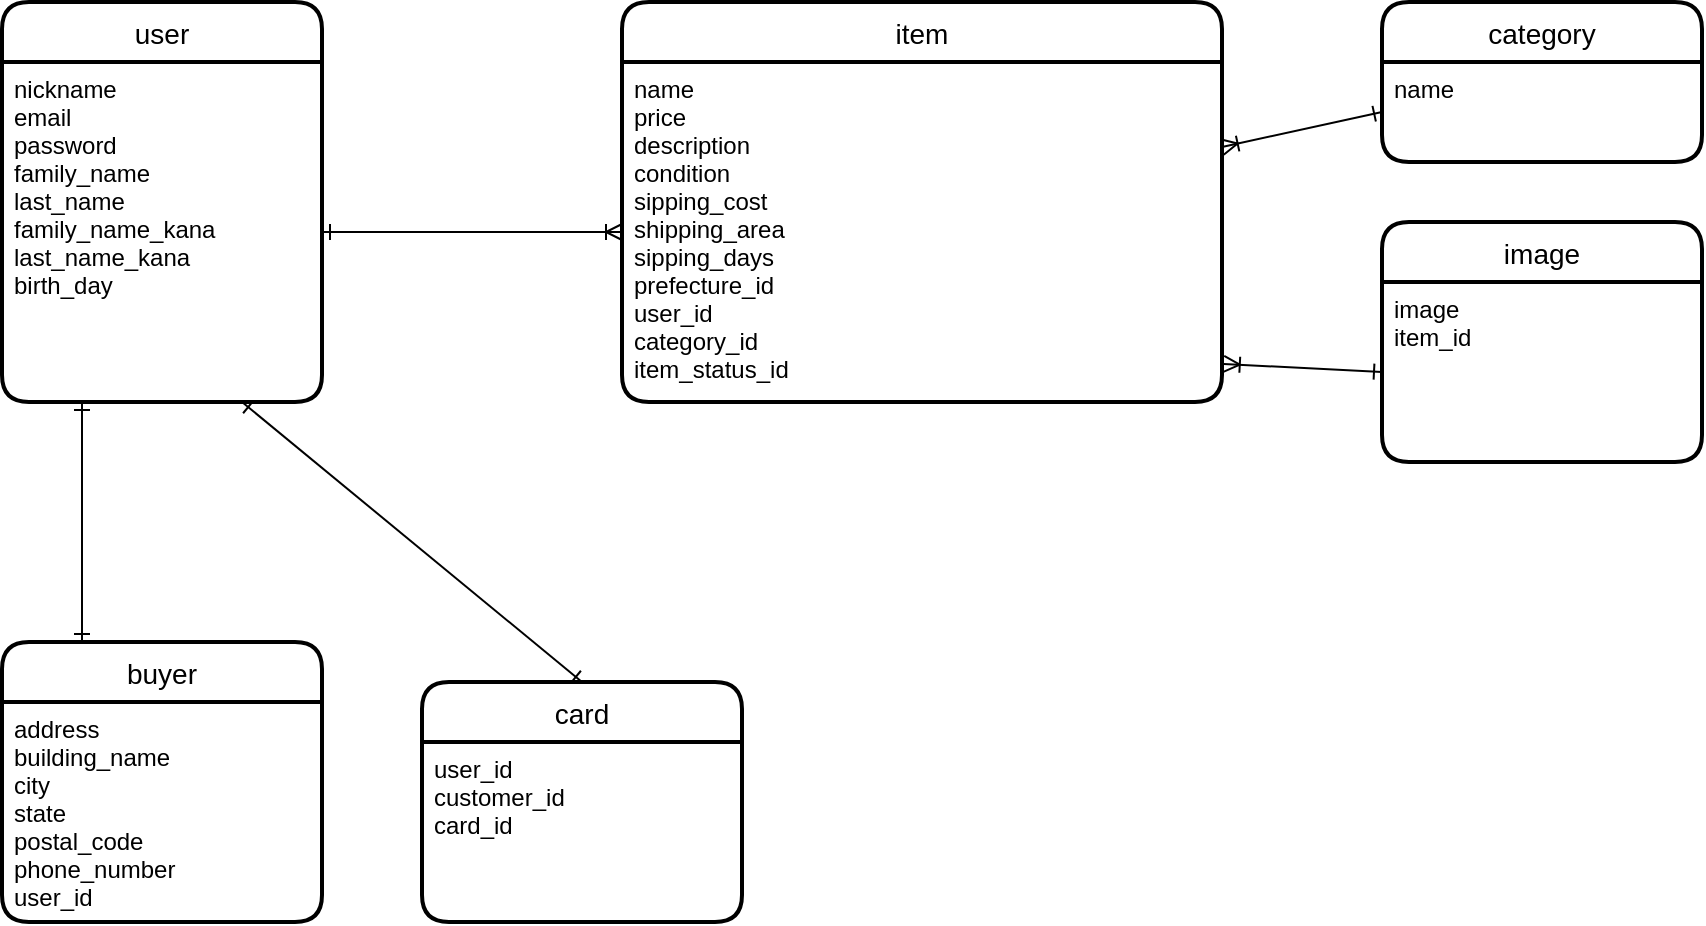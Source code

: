 <mxfile>
    <diagram id="LAl_s-TVtEUcJMaHUfCz" name="ページ1">
        <mxGraphModel dx="612" dy="847" grid="1" gridSize="10" guides="1" tooltips="1" connect="1" arrows="1" fold="1" page="1" pageScale="1" pageWidth="827" pageHeight="1169" math="0" shadow="0">
            <root>
                <mxCell id="0"/>
                <mxCell id="1" parent="0"/>
                <mxCell id="47" value="user" style="swimlane;childLayout=stackLayout;horizontal=1;startSize=30;horizontalStack=0;rounded=1;fontSize=14;fontStyle=0;strokeWidth=2;resizeParent=0;resizeLast=1;shadow=0;dashed=0;align=center;verticalAlign=middle;" vertex="1" parent="1">
                    <mxGeometry x="30" y="40" width="160" height="200" as="geometry"/>
                </mxCell>
                <mxCell id="48" value="nickname&#10;email&#10;password&#10;family_name&#10;last_name&#10;family_name_kana&#10;last_name_kana&#10;birth_day" style="align=left;strokeColor=none;fillColor=none;spacingLeft=4;fontSize=12;verticalAlign=top;resizable=0;rotatable=0;part=1;" vertex="1" parent="47">
                    <mxGeometry y="30" width="160" height="170" as="geometry"/>
                </mxCell>
                <mxCell id="52" value="item" style="swimlane;childLayout=stackLayout;horizontal=1;startSize=30;horizontalStack=0;rounded=1;fontSize=14;fontStyle=0;strokeWidth=2;resizeParent=0;resizeLast=1;shadow=0;dashed=0;align=center;" vertex="1" parent="1">
                    <mxGeometry x="340" y="40" width="300" height="200" as="geometry"/>
                </mxCell>
                <mxCell id="53" value="name&#10;price&#10;description&#10;condition&#10;sipping_cost&#10;shipping_area&#10;sipping_days&#10;prefecture_id&#10;user_id&#10;category_id&#10;item_status_id" style="align=left;strokeColor=none;fillColor=none;spacingLeft=4;fontSize=12;verticalAlign=top;resizable=0;rotatable=0;part=1;" vertex="1" parent="52">
                    <mxGeometry y="30" width="300" height="170" as="geometry"/>
                </mxCell>
                <mxCell id="56" value="category" style="swimlane;childLayout=stackLayout;horizontal=1;startSize=30;horizontalStack=0;rounded=1;fontSize=14;fontStyle=0;strokeWidth=2;resizeParent=0;resizeLast=1;shadow=0;dashed=0;align=center;" vertex="1" parent="1">
                    <mxGeometry x="720" y="40" width="160" height="80" as="geometry"/>
                </mxCell>
                <mxCell id="57" value="name" style="align=left;strokeColor=none;fillColor=none;spacingLeft=4;fontSize=12;verticalAlign=top;resizable=0;rotatable=0;part=1;" vertex="1" parent="56">
                    <mxGeometry y="30" width="160" height="50" as="geometry"/>
                </mxCell>
                <mxCell id="63" style="edgeStyle=orthogonalEdgeStyle;rounded=0;orthogonalLoop=1;jettySize=auto;html=1;exitX=0.5;exitY=1;exitDx=0;exitDy=0;" edge="1" parent="56" source="57" target="57">
                    <mxGeometry relative="1" as="geometry"/>
                </mxCell>
                <mxCell id="75" value="" style="fontSize=12;html=1;endArrow=ERoneToMany;startArrow=ERone;entryX=1;entryY=0.25;entryDx=0;entryDy=0;exitX=0;exitY=0.5;exitDx=0;exitDy=0;startFill=0;" edge="1" parent="1" source="57" target="53">
                    <mxGeometry width="100" height="100" relative="1" as="geometry">
                        <mxPoint x="670" y="70" as="sourcePoint"/>
                        <mxPoint x="750" y="30" as="targetPoint"/>
                    </mxGeometry>
                </mxCell>
                <mxCell id="79" value="image" style="swimlane;childLayout=stackLayout;horizontal=1;startSize=30;horizontalStack=0;rounded=1;fontSize=14;fontStyle=0;strokeWidth=2;resizeParent=0;resizeLast=1;shadow=0;dashed=0;align=center;" vertex="1" parent="1">
                    <mxGeometry x="720" y="150" width="160" height="120" as="geometry"/>
                </mxCell>
                <mxCell id="80" value="image&#10;item_id" style="align=left;strokeColor=none;fillColor=none;spacingLeft=4;fontSize=12;verticalAlign=top;resizable=0;rotatable=0;part=1;" vertex="1" parent="79">
                    <mxGeometry y="30" width="160" height="90" as="geometry"/>
                </mxCell>
                <mxCell id="81" value="" style="fontSize=12;html=1;endArrow=ERoneToMany;startArrow=ERone;exitX=0;exitY=0.5;exitDx=0;exitDy=0;entryX=1.003;entryY=0.888;entryDx=0;entryDy=0;entryPerimeter=0;startFill=0;" edge="1" parent="1" source="80" target="53">
                    <mxGeometry width="100" height="100" relative="1" as="geometry">
                        <mxPoint x="500" y="500" as="sourcePoint"/>
                        <mxPoint x="226" y="425" as="targetPoint"/>
                    </mxGeometry>
                </mxCell>
                <mxCell id="83" value="buyer" style="swimlane;childLayout=stackLayout;horizontal=1;startSize=30;horizontalStack=0;rounded=1;fontSize=14;fontStyle=0;strokeWidth=2;resizeParent=0;resizeLast=1;shadow=0;dashed=0;align=center;" vertex="1" parent="1">
                    <mxGeometry x="30" y="360" width="160" height="140" as="geometry"/>
                </mxCell>
                <mxCell id="84" value="address&#10;building_name&#10;city&#10;state&#10;postal_code&#10;phone_number&#10;user_id" style="align=left;strokeColor=none;fillColor=none;spacingLeft=4;fontSize=12;verticalAlign=top;resizable=0;rotatable=0;part=1;" vertex="1" parent="83">
                    <mxGeometry y="30" width="160" height="110" as="geometry"/>
                </mxCell>
                <mxCell id="85" value="" style="fontSize=12;html=1;endArrow=ERone;startArrow=ERone;entryX=0.25;entryY=1;entryDx=0;entryDy=0;exitX=0.25;exitY=0;exitDx=0;exitDy=0;startFill=0;endFill=0;" edge="1" parent="1" source="83" target="48">
                    <mxGeometry width="100" height="100" relative="1" as="geometry">
                        <mxPoint x="330" y="490" as="sourcePoint"/>
                        <mxPoint x="430" y="390" as="targetPoint"/>
                    </mxGeometry>
                </mxCell>
                <mxCell id="55" value="" style="edgeStyle=entityRelationEdgeStyle;fontSize=12;html=1;endArrow=ERoneToMany;startArrow=ERone;entryX=0;entryY=0.5;entryDx=0;entryDy=0;exitX=1;exitY=0.5;exitDx=0;exitDy=0;startFill=0;endFill=0;" edge="1" parent="1" source="48" target="53">
                    <mxGeometry width="100" height="100" relative="1" as="geometry">
                        <mxPoint x="210" y="440" as="sourcePoint"/>
                        <mxPoint x="310" y="340" as="targetPoint"/>
                    </mxGeometry>
                </mxCell>
                <mxCell id="86" value="card" style="swimlane;childLayout=stackLayout;horizontal=1;startSize=30;horizontalStack=0;rounded=1;fontSize=14;fontStyle=0;strokeWidth=2;resizeParent=0;resizeLast=1;shadow=0;dashed=0;align=center;" vertex="1" parent="1">
                    <mxGeometry x="240" y="380" width="160" height="120" as="geometry"/>
                </mxCell>
                <mxCell id="87" value="user_id&#10;customer_id&#10;card_id" style="align=left;strokeColor=none;fillColor=none;spacingLeft=4;fontSize=12;verticalAlign=top;resizable=0;rotatable=0;part=1;" vertex="1" parent="86">
                    <mxGeometry y="30" width="160" height="90" as="geometry"/>
                </mxCell>
                <mxCell id="88" value="" style="fontSize=12;html=1;endArrow=ERone;endFill=1;exitX=0.5;exitY=0;exitDx=0;exitDy=0;entryX=0.75;entryY=1;entryDx=0;entryDy=0;startArrow=ERone;startFill=0;" edge="1" parent="1" source="86" target="48">
                    <mxGeometry width="100" height="100" relative="1" as="geometry">
                        <mxPoint x="270" y="340" as="sourcePoint"/>
                        <mxPoint x="370" y="240" as="targetPoint"/>
                    </mxGeometry>
                </mxCell>
            </root>
        </mxGraphModel>
    </diagram>
</mxfile>